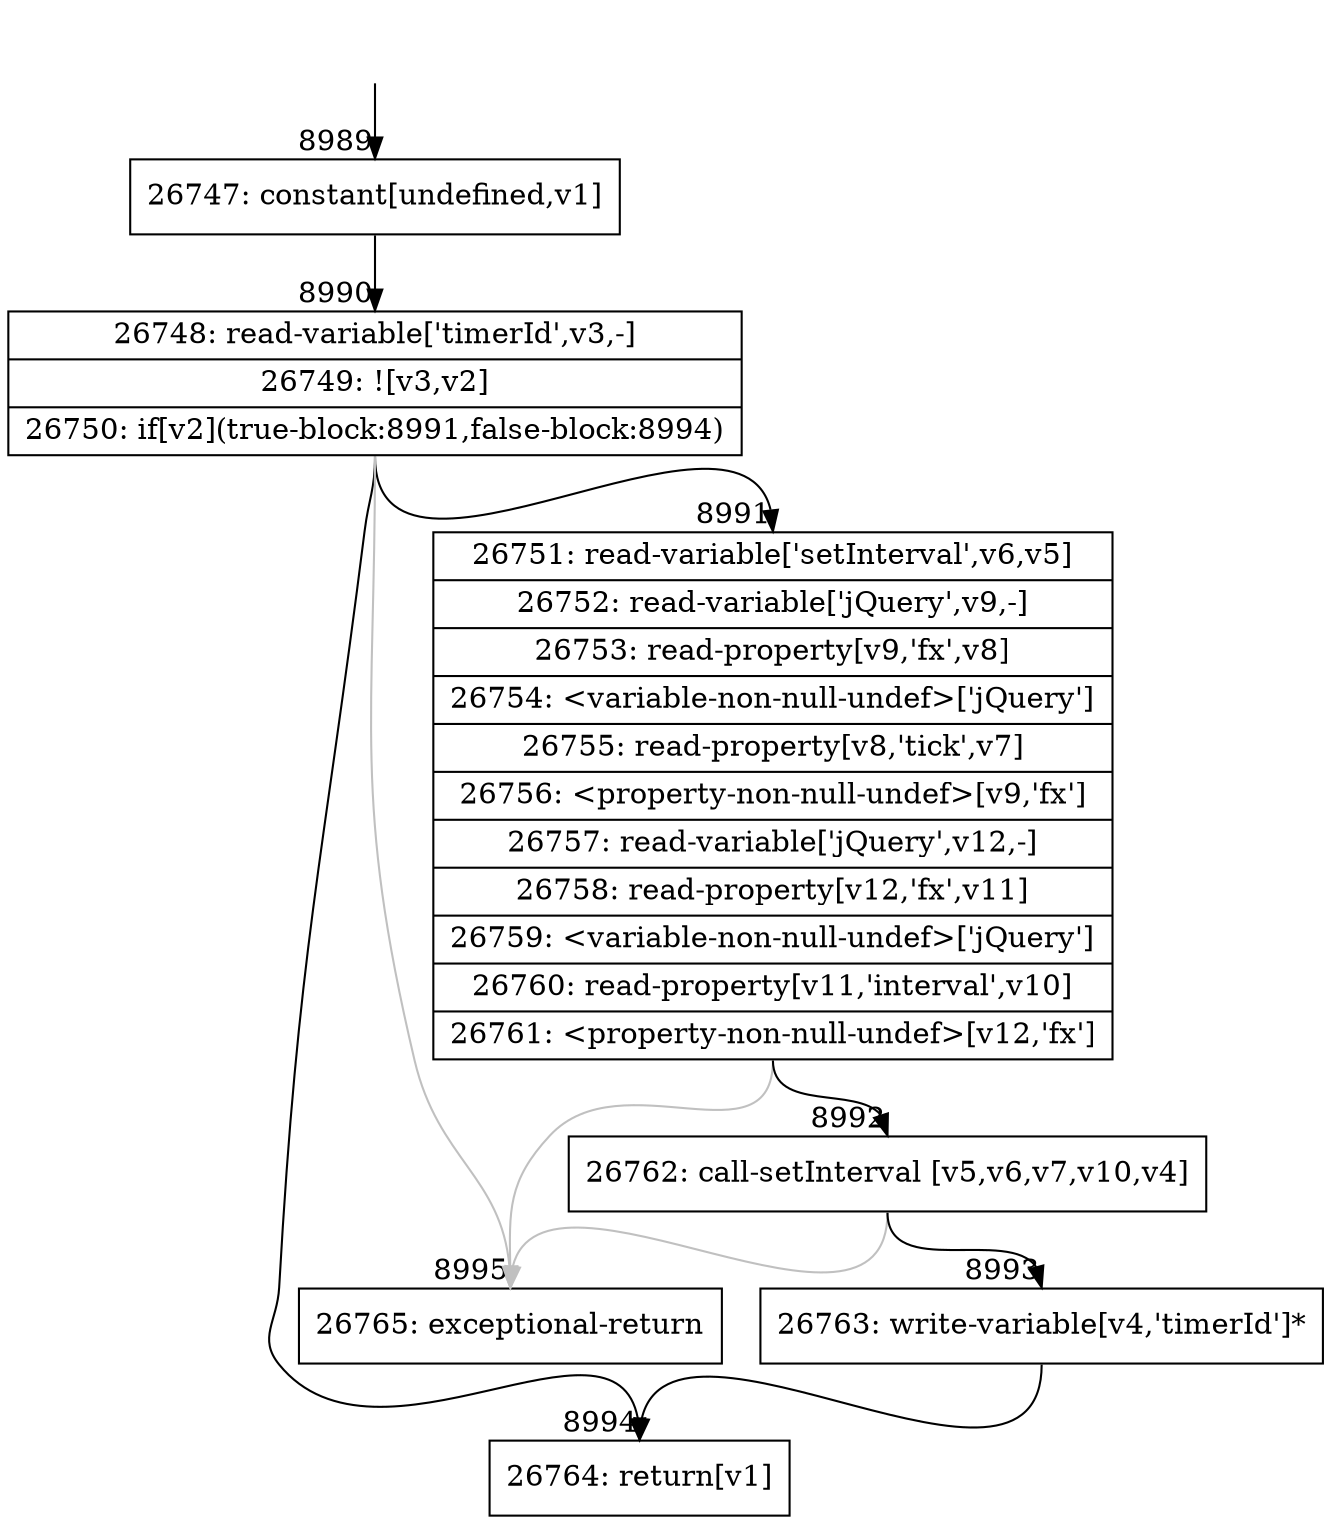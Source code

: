 digraph {
rankdir="TD"
BB_entry560[shape=none,label=""];
BB_entry560 -> BB8989 [tailport=s, headport=n, headlabel="    8989"]
BB8989 [shape=record label="{26747: constant[undefined,v1]}" ] 
BB8989 -> BB8990 [tailport=s, headport=n, headlabel="      8990"]
BB8990 [shape=record label="{26748: read-variable['timerId',v3,-]|26749: ![v3,v2]|26750: if[v2](true-block:8991,false-block:8994)}" ] 
BB8990 -> BB8991 [tailport=s, headport=n, headlabel="      8991"]
BB8990 -> BB8994 [tailport=s, headport=n, headlabel="      8994"]
BB8990 -> BB8995 [tailport=s, headport=n, color=gray, headlabel="      8995"]
BB8991 [shape=record label="{26751: read-variable['setInterval',v6,v5]|26752: read-variable['jQuery',v9,-]|26753: read-property[v9,'fx',v8]|26754: \<variable-non-null-undef\>['jQuery']|26755: read-property[v8,'tick',v7]|26756: \<property-non-null-undef\>[v9,'fx']|26757: read-variable['jQuery',v12,-]|26758: read-property[v12,'fx',v11]|26759: \<variable-non-null-undef\>['jQuery']|26760: read-property[v11,'interval',v10]|26761: \<property-non-null-undef\>[v12,'fx']}" ] 
BB8991 -> BB8992 [tailport=s, headport=n, headlabel="      8992"]
BB8991 -> BB8995 [tailport=s, headport=n, color=gray]
BB8992 [shape=record label="{26762: call-setInterval [v5,v6,v7,v10,v4]}" ] 
BB8992 -> BB8993 [tailport=s, headport=n, headlabel="      8993"]
BB8992 -> BB8995 [tailport=s, headport=n, color=gray]
BB8993 [shape=record label="{26763: write-variable[v4,'timerId']*}" ] 
BB8993 -> BB8994 [tailport=s, headport=n]
BB8994 [shape=record label="{26764: return[v1]}" ] 
BB8995 [shape=record label="{26765: exceptional-return}" ] 
//#$~ 9338
}
